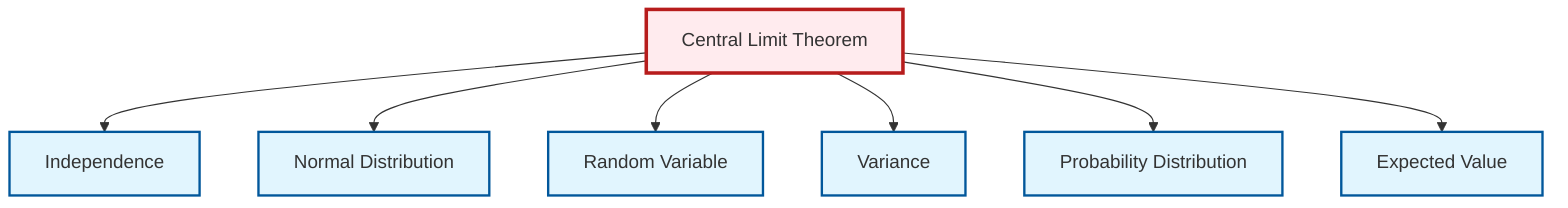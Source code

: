 graph TD
    classDef definition fill:#e1f5fe,stroke:#01579b,stroke-width:2px
    classDef theorem fill:#f3e5f5,stroke:#4a148c,stroke-width:2px
    classDef axiom fill:#fff3e0,stroke:#e65100,stroke-width:2px
    classDef example fill:#e8f5e9,stroke:#1b5e20,stroke-width:2px
    classDef current fill:#ffebee,stroke:#b71c1c,stroke-width:3px
    def-variance["Variance"]:::definition
    def-independence["Independence"]:::definition
    def-random-variable["Random Variable"]:::definition
    thm-central-limit["Central Limit Theorem"]:::theorem
    def-expectation["Expected Value"]:::definition
    def-normal-distribution["Normal Distribution"]:::definition
    def-probability-distribution["Probability Distribution"]:::definition
    thm-central-limit --> def-independence
    thm-central-limit --> def-normal-distribution
    thm-central-limit --> def-random-variable
    thm-central-limit --> def-variance
    thm-central-limit --> def-probability-distribution
    thm-central-limit --> def-expectation
    class thm-central-limit current